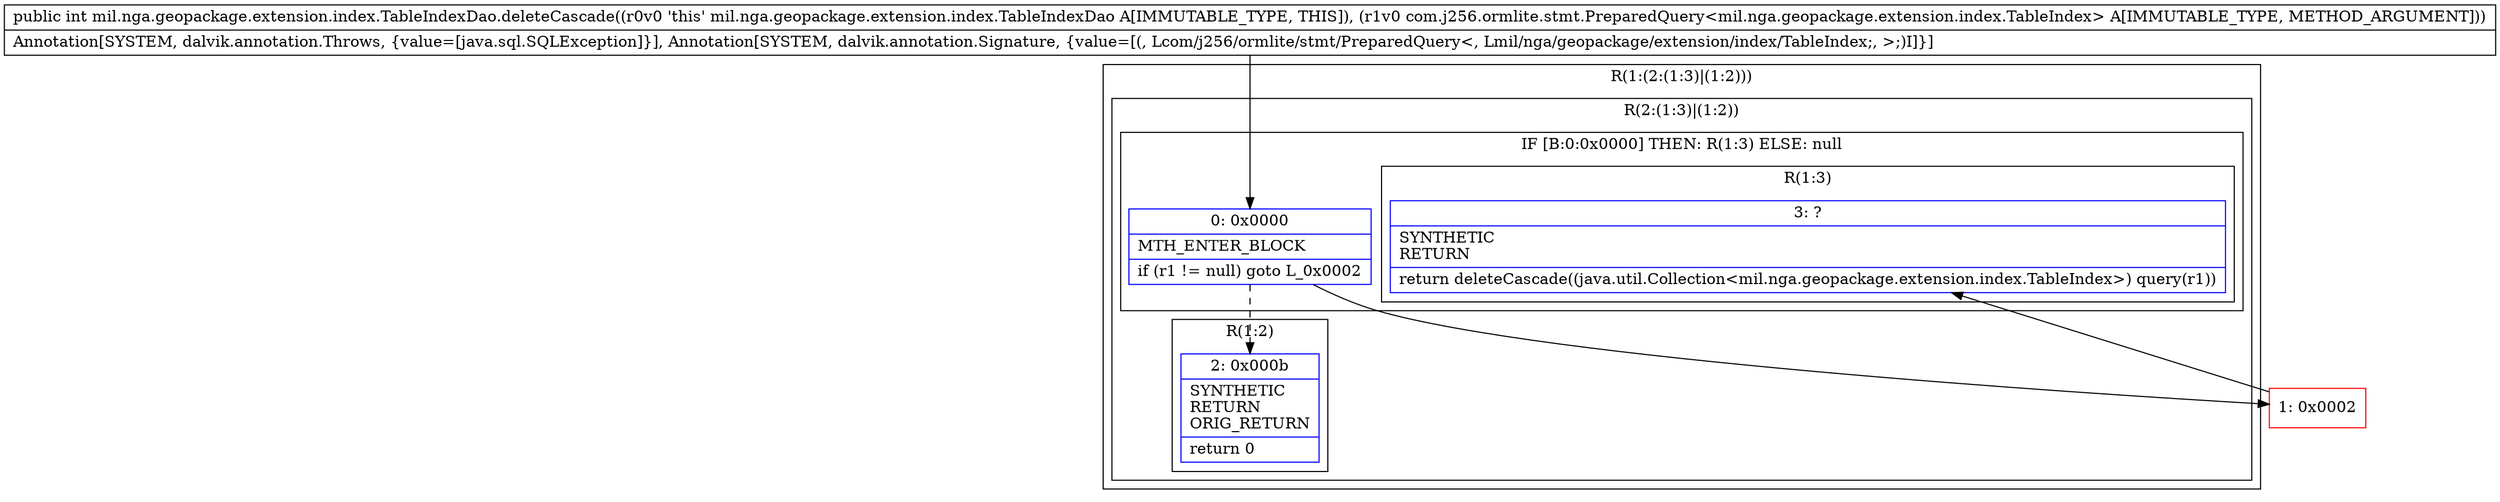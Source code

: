digraph "CFG formil.nga.geopackage.extension.index.TableIndexDao.deleteCascade(Lcom\/j256\/ormlite\/stmt\/PreparedQuery;)I" {
subgraph cluster_Region_758246623 {
label = "R(1:(2:(1:3)|(1:2)))";
node [shape=record,color=blue];
subgraph cluster_Region_1751500162 {
label = "R(2:(1:3)|(1:2))";
node [shape=record,color=blue];
subgraph cluster_IfRegion_970754070 {
label = "IF [B:0:0x0000] THEN: R(1:3) ELSE: null";
node [shape=record,color=blue];
Node_0 [shape=record,label="{0\:\ 0x0000|MTH_ENTER_BLOCK\l|if (r1 != null) goto L_0x0002\l}"];
subgraph cluster_Region_342760894 {
label = "R(1:3)";
node [shape=record,color=blue];
Node_3 [shape=record,label="{3\:\ ?|SYNTHETIC\lRETURN\l|return deleteCascade((java.util.Collection\<mil.nga.geopackage.extension.index.TableIndex\>) query(r1))\l}"];
}
}
subgraph cluster_Region_916147448 {
label = "R(1:2)";
node [shape=record,color=blue];
Node_2 [shape=record,label="{2\:\ 0x000b|SYNTHETIC\lRETURN\lORIG_RETURN\l|return 0\l}"];
}
}
}
Node_1 [shape=record,color=red,label="{1\:\ 0x0002}"];
MethodNode[shape=record,label="{public int mil.nga.geopackage.extension.index.TableIndexDao.deleteCascade((r0v0 'this' mil.nga.geopackage.extension.index.TableIndexDao A[IMMUTABLE_TYPE, THIS]), (r1v0 com.j256.ormlite.stmt.PreparedQuery\<mil.nga.geopackage.extension.index.TableIndex\> A[IMMUTABLE_TYPE, METHOD_ARGUMENT]))  | Annotation[SYSTEM, dalvik.annotation.Throws, \{value=[java.sql.SQLException]\}], Annotation[SYSTEM, dalvik.annotation.Signature, \{value=[(, Lcom\/j256\/ormlite\/stmt\/PreparedQuery\<, Lmil\/nga\/geopackage\/extension\/index\/TableIndex;, \>;)I]\}]\l}"];
MethodNode -> Node_0;
Node_0 -> Node_1;
Node_0 -> Node_2[style=dashed];
Node_1 -> Node_3;
}

